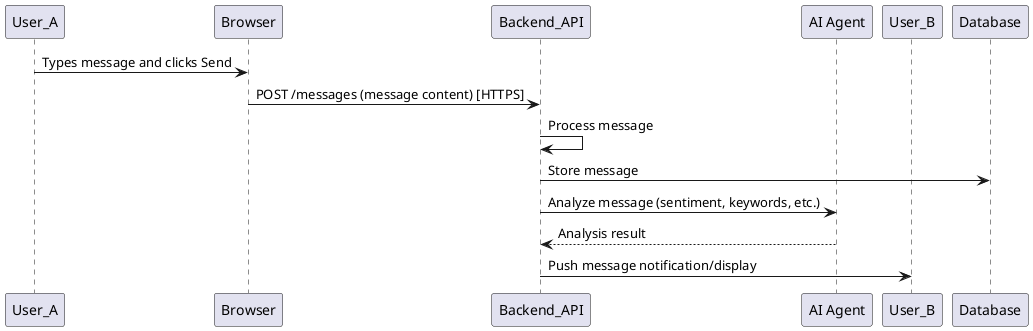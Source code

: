 @startuml
participant User_A
participant Browser
participant Backend_API
participant "AI Agent" as AIAgent
participant User_B

User_A -> Browser : Types message and clicks Send
Browser -> Backend_API : POST /messages (message content) [HTTPS]
Backend_API -> Backend_API : Process message
Backend_API -> Database : Store message
Backend_API -> AIAgent : Analyze message (sentiment, keywords, etc.)
AIAgent --> Backend_API : Analysis result
Backend_API -> User_B : Push message notification/display

@enduml